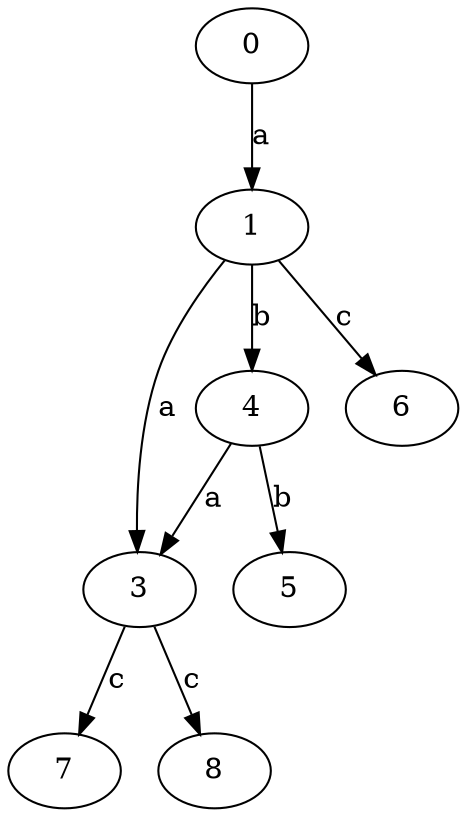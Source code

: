strict digraph  {
0;
1;
3;
4;
5;
6;
7;
8;
0 -> 1  [label=a];
1 -> 3  [label=a];
1 -> 4  [label=b];
1 -> 6  [label=c];
3 -> 7  [label=c];
3 -> 8  [label=c];
4 -> 3  [label=a];
4 -> 5  [label=b];
}
